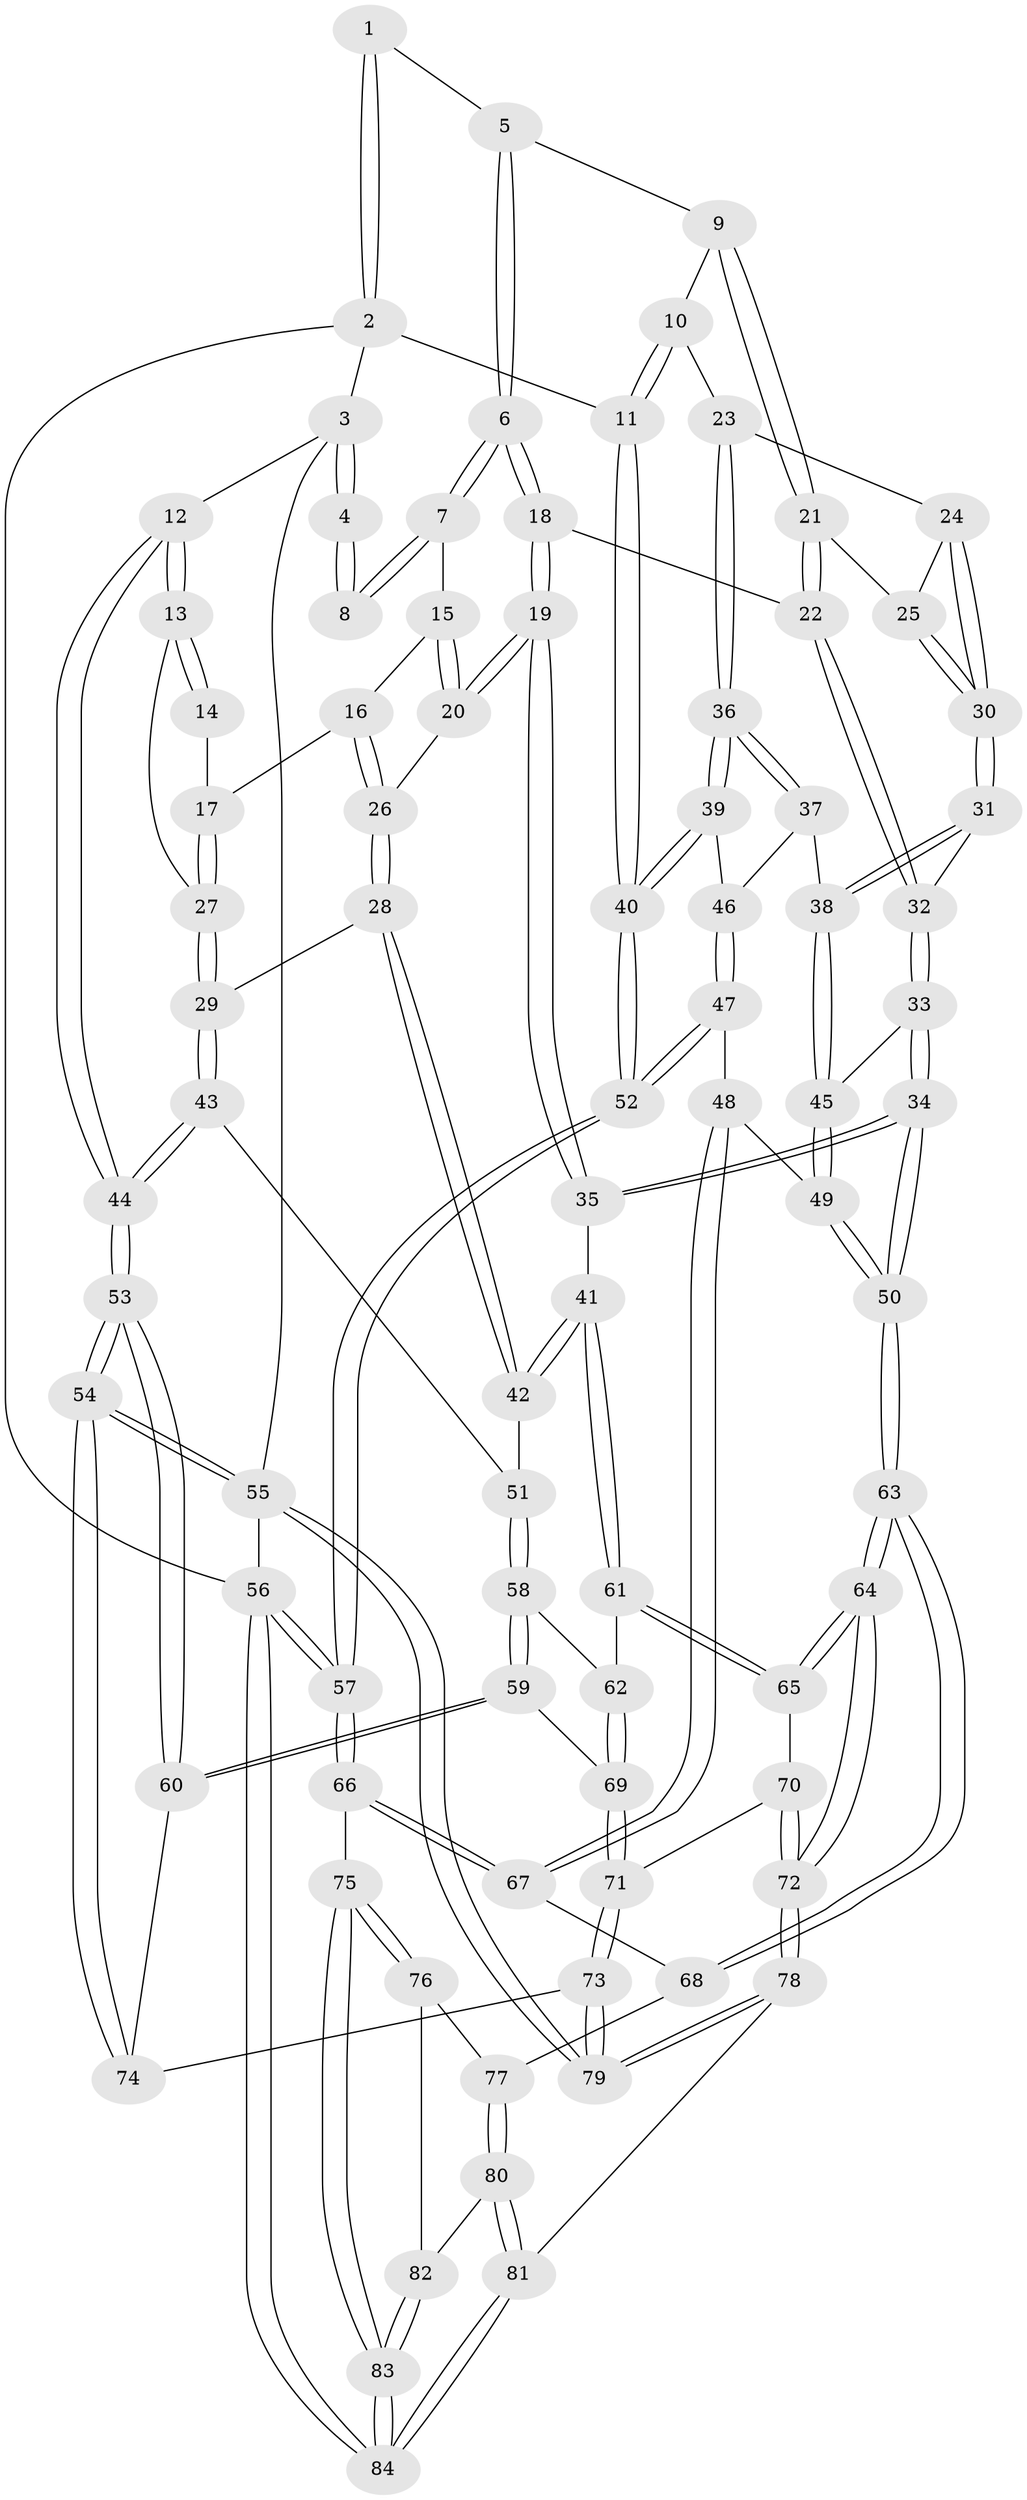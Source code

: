 // coarse degree distribution, {4: 0.46938775510204084, 5: 0.2857142857142857, 3: 0.12244897959183673, 6: 0.10204081632653061, 2: 0.02040816326530612}
// Generated by graph-tools (version 1.1) at 2025/52/02/27/25 19:52:37]
// undirected, 84 vertices, 207 edges
graph export_dot {
graph [start="1"]
  node [color=gray90,style=filled];
  1 [pos="+0.5820855967521436+0"];
  2 [pos="+1+0"];
  3 [pos="+0+0"];
  4 [pos="+0.5225925556232226+0"];
  5 [pos="+0.6287489663838576+0.016656069687222764"];
  6 [pos="+0.532552730861027+0.21949108192266165"];
  7 [pos="+0.4547217663087017+0.1864565680308641"];
  8 [pos="+0.40732035474271233+0.10797495144815956"];
  9 [pos="+0.753027028146354+0.15344156762721783"];
  10 [pos="+0.7981787126256362+0.14651289916929436"];
  11 [pos="+1+0"];
  12 [pos="+0+0"];
  13 [pos="+0+0"];
  14 [pos="+0.370213087455477+0.11611302922242224"];
  15 [pos="+0.41765354507258656+0.22523882094862127"];
  16 [pos="+0.3291429957215135+0.24184616141932302"];
  17 [pos="+0.27123985131110934+0.21305034614956053"];
  18 [pos="+0.5591148573346723+0.2707940970758902"];
  19 [pos="+0.5070404361785772+0.3640206707551556"];
  20 [pos="+0.4043132571153437+0.3455749197485005"];
  21 [pos="+0.7189809406184264+0.23180452129115442"];
  22 [pos="+0.6330048397182787+0.2730020323135222"];
  23 [pos="+0.9397157497598819+0.30121140826961695"];
  24 [pos="+0.9060203887018781+0.3063703855744185"];
  25 [pos="+0.7390633225690977+0.2626454426345457"];
  26 [pos="+0.39190719381001293+0.34795754094098374"];
  27 [pos="+0.15870149631751182+0.23605658251327274"];
  28 [pos="+0.31825265128253644+0.4001551085876263"];
  29 [pos="+0.1710232004959534+0.31776785065396895"];
  30 [pos="+0.7709354174150026+0.3619828018878167"];
  31 [pos="+0.765528267395861+0.3834418170145132"];
  32 [pos="+0.6567929535248025+0.3394628718965551"];
  33 [pos="+0.6529693805248014+0.4280293329458678"];
  34 [pos="+0.5553763308524766+0.5212032785297235"];
  35 [pos="+0.552388284469312+0.5194297579161875"];
  36 [pos="+1+0.32885293055008324"];
  37 [pos="+0.8169233402051009+0.4083106960925111"];
  38 [pos="+0.765463472792926+0.3915010278962281"];
  39 [pos="+1+0.33225039340711043"];
  40 [pos="+1+0.337883504191215"];
  41 [pos="+0.40550256300461734+0.5449931395839825"];
  42 [pos="+0.33424832546533007+0.5062802463080018"];
  43 [pos="+0.07827862519330483+0.4958226399646422"];
  44 [pos="+0+0.5874393225502732"];
  45 [pos="+0.7562906487026818+0.4062302234452657"];
  46 [pos="+0.8586776787649973+0.46184120575524074"];
  47 [pos="+0.8327051187963539+0.5521655191184851"];
  48 [pos="+0.8094621129156182+0.5670470460802811"];
  49 [pos="+0.7764950841606798+0.5650550143673438"];
  50 [pos="+0.6312431151742601+0.6253213708843546"];
  51 [pos="+0.2303540693171478+0.5576892996990229"];
  52 [pos="+1+0.5072386718749463"];
  53 [pos="+0+0.6393120325761006"];
  54 [pos="+0+1"];
  55 [pos="+0+1"];
  56 [pos="+1+1"];
  57 [pos="+1+0.7332194833640518"];
  58 [pos="+0.2330038521560095+0.5802786646346578"];
  59 [pos="+0.13174790039733583+0.747283842993883"];
  60 [pos="+0.12682975462234775+0.7486281867223011"];
  61 [pos="+0.36769324786765695+0.6952050610466841"];
  62 [pos="+0.3133381528398788+0.7288078936603871"];
  63 [pos="+0.620694378947735+0.7362989360673811"];
  64 [pos="+0.6042042648175043+0.7598918081875066"];
  65 [pos="+0.5239418506263215+0.7419211434574919"];
  66 [pos="+1+0.7481187016443054"];
  67 [pos="+0.9078050851537852+0.7236996810183277"];
  68 [pos="+0.8100044829774241+0.7811311595260001"];
  69 [pos="+0.30161265166561385+0.7492856131382463"];
  70 [pos="+0.3749075650136541+0.804922768344473"];
  71 [pos="+0.30940778763857074+0.7799630792615599"];
  72 [pos="+0.5707385885485267+0.9212899906891554"];
  73 [pos="+0.28066429532463766+1"];
  74 [pos="+0.139569849706258+0.831938660446795"];
  75 [pos="+0.9178841840275018+0.8845331642701717"];
  76 [pos="+0.8965605610980821+0.8785193977251513"];
  77 [pos="+0.8174030676087747+0.8158651911146709"];
  78 [pos="+0.5640845031570952+1"];
  79 [pos="+0.3143841016370663+1"];
  80 [pos="+0.8021795127952078+0.8946983466554848"];
  81 [pos="+0.6426972635105435+1"];
  82 [pos="+0.8502676235680143+0.9032704266054339"];
  83 [pos="+0.8994080793794652+0.9952886428595992"];
  84 [pos="+0.894132004520166+1"];
  1 -- 2;
  1 -- 2;
  1 -- 5;
  2 -- 3;
  2 -- 11;
  2 -- 56;
  3 -- 4;
  3 -- 4;
  3 -- 12;
  3 -- 55;
  4 -- 8;
  4 -- 8;
  5 -- 6;
  5 -- 6;
  5 -- 9;
  6 -- 7;
  6 -- 7;
  6 -- 18;
  6 -- 18;
  7 -- 8;
  7 -- 8;
  7 -- 15;
  9 -- 10;
  9 -- 21;
  9 -- 21;
  10 -- 11;
  10 -- 11;
  10 -- 23;
  11 -- 40;
  11 -- 40;
  12 -- 13;
  12 -- 13;
  12 -- 44;
  12 -- 44;
  13 -- 14;
  13 -- 14;
  13 -- 27;
  14 -- 17;
  15 -- 16;
  15 -- 20;
  15 -- 20;
  16 -- 17;
  16 -- 26;
  16 -- 26;
  17 -- 27;
  17 -- 27;
  18 -- 19;
  18 -- 19;
  18 -- 22;
  19 -- 20;
  19 -- 20;
  19 -- 35;
  19 -- 35;
  20 -- 26;
  21 -- 22;
  21 -- 22;
  21 -- 25;
  22 -- 32;
  22 -- 32;
  23 -- 24;
  23 -- 36;
  23 -- 36;
  24 -- 25;
  24 -- 30;
  24 -- 30;
  25 -- 30;
  25 -- 30;
  26 -- 28;
  26 -- 28;
  27 -- 29;
  27 -- 29;
  28 -- 29;
  28 -- 42;
  28 -- 42;
  29 -- 43;
  29 -- 43;
  30 -- 31;
  30 -- 31;
  31 -- 32;
  31 -- 38;
  31 -- 38;
  32 -- 33;
  32 -- 33;
  33 -- 34;
  33 -- 34;
  33 -- 45;
  34 -- 35;
  34 -- 35;
  34 -- 50;
  34 -- 50;
  35 -- 41;
  36 -- 37;
  36 -- 37;
  36 -- 39;
  36 -- 39;
  37 -- 38;
  37 -- 46;
  38 -- 45;
  38 -- 45;
  39 -- 40;
  39 -- 40;
  39 -- 46;
  40 -- 52;
  40 -- 52;
  41 -- 42;
  41 -- 42;
  41 -- 61;
  41 -- 61;
  42 -- 51;
  43 -- 44;
  43 -- 44;
  43 -- 51;
  44 -- 53;
  44 -- 53;
  45 -- 49;
  45 -- 49;
  46 -- 47;
  46 -- 47;
  47 -- 48;
  47 -- 52;
  47 -- 52;
  48 -- 49;
  48 -- 67;
  48 -- 67;
  49 -- 50;
  49 -- 50;
  50 -- 63;
  50 -- 63;
  51 -- 58;
  51 -- 58;
  52 -- 57;
  52 -- 57;
  53 -- 54;
  53 -- 54;
  53 -- 60;
  53 -- 60;
  54 -- 55;
  54 -- 55;
  54 -- 74;
  54 -- 74;
  55 -- 79;
  55 -- 79;
  55 -- 56;
  56 -- 57;
  56 -- 57;
  56 -- 84;
  56 -- 84;
  57 -- 66;
  57 -- 66;
  58 -- 59;
  58 -- 59;
  58 -- 62;
  59 -- 60;
  59 -- 60;
  59 -- 69;
  60 -- 74;
  61 -- 62;
  61 -- 65;
  61 -- 65;
  62 -- 69;
  62 -- 69;
  63 -- 64;
  63 -- 64;
  63 -- 68;
  63 -- 68;
  64 -- 65;
  64 -- 65;
  64 -- 72;
  64 -- 72;
  65 -- 70;
  66 -- 67;
  66 -- 67;
  66 -- 75;
  67 -- 68;
  68 -- 77;
  69 -- 71;
  69 -- 71;
  70 -- 71;
  70 -- 72;
  70 -- 72;
  71 -- 73;
  71 -- 73;
  72 -- 78;
  72 -- 78;
  73 -- 74;
  73 -- 79;
  73 -- 79;
  75 -- 76;
  75 -- 76;
  75 -- 83;
  75 -- 83;
  76 -- 77;
  76 -- 82;
  77 -- 80;
  77 -- 80;
  78 -- 79;
  78 -- 79;
  78 -- 81;
  80 -- 81;
  80 -- 81;
  80 -- 82;
  81 -- 84;
  81 -- 84;
  82 -- 83;
  82 -- 83;
  83 -- 84;
  83 -- 84;
}
